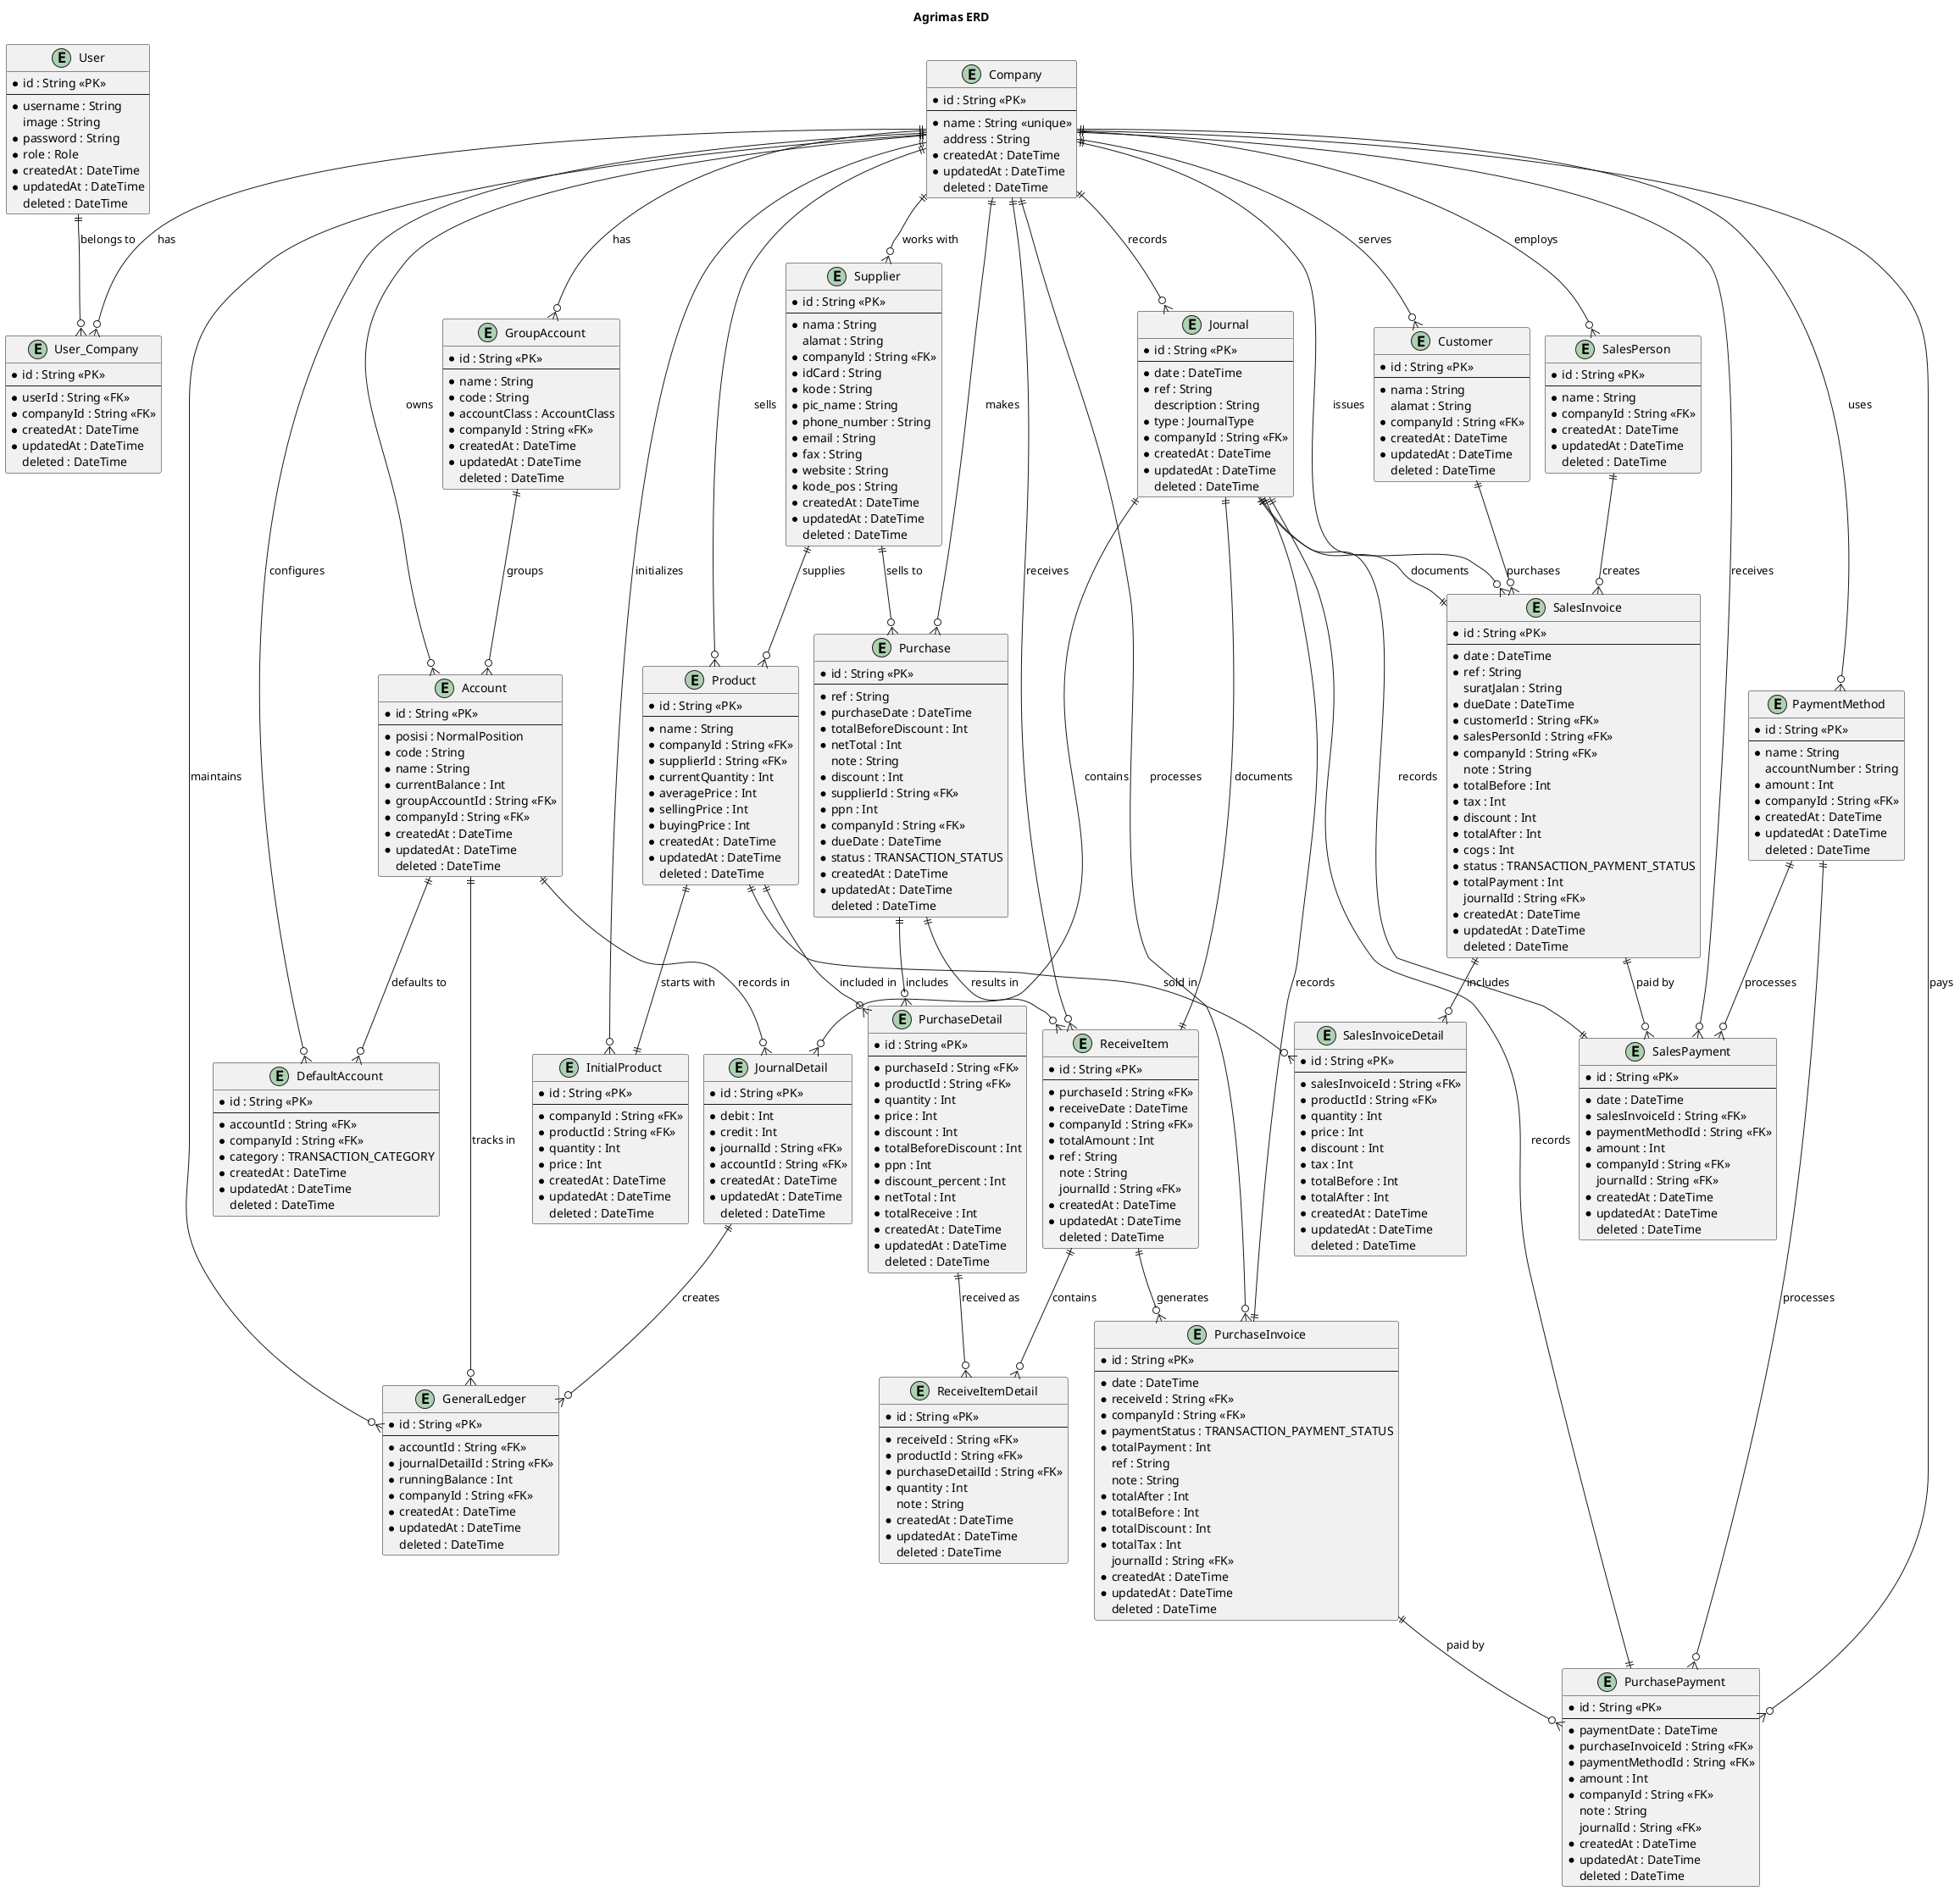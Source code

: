 @startuml Agrimas

skinparam TitleFontName Futura
skinparam DefaultFontName Futura

!pragma layout smetana

title Agrimas ERD

' Define entities
entity Company {
  * id : String <<PK>>
  --
  * name : String <<unique>>
  address : String
  * createdAt : DateTime
  * updatedAt : DateTime
  deleted : DateTime
}

entity User {
  * id : String <<PK>>
  --
  * username : String
  image : String
  * password : String
  * role : Role
  * createdAt : DateTime
  * updatedAt : DateTime
  deleted : DateTime
}

entity User_Company {
  * id : String <<PK>>
  --
  * userId : String <<FK>>
  * companyId : String <<FK>>
  * createdAt : DateTime
  * updatedAt : DateTime
  deleted : DateTime
}

entity GroupAccount {
  * id : String <<PK>>
  --
  * name : String
  * code : String
  * accountClass : AccountClass
  * companyId : String <<FK>>
  * createdAt : DateTime
  * updatedAt : DateTime
  deleted : DateTime
}

entity Account {
  * id : String <<PK>>
  --
  * posisi : NormalPosition
  * code : String
  * name : String
  * currentBalance : Int
  * groupAccountId : String <<FK>>
  * companyId : String <<FK>>
  * createdAt : DateTime
  * updatedAt : DateTime
  deleted : DateTime
}



entity Journal {
  * id : String <<PK>>
  --
  * date : DateTime
  * ref : String
  description : String
  * type : JournalType
  * companyId : String <<FK>>
  * createdAt : DateTime
  * updatedAt : DateTime
  deleted : DateTime
}

entity JournalDetail {
  * id : String <<PK>>
  --
  * debit : Int
  * credit : Int
  * journalId : String <<FK>>
  * accountId : String <<FK>>
  * createdAt : DateTime
  * updatedAt : DateTime
  deleted : DateTime
}

entity Supplier {
  * id : String <<PK>>
  --
  * nama : String
  alamat : String
  * companyId : String <<FK>>
  * idCard : String
  * kode : String
  * pic_name : String
  * phone_number : String
  * email : String
  * fax : String
  * website : String
  * kode_pos : String
  * createdAt : DateTime
  * updatedAt : DateTime
  deleted : DateTime
}

entity Customer {
  * id : String <<PK>>
  --
  * nama : String
  alamat : String
  * companyId : String <<FK>>
  * createdAt : DateTime
  * updatedAt : DateTime
  deleted : DateTime
}

entity Product {
  * id : String <<PK>>
  --
  * name : String
  * companyId : String <<FK>>
  * supplierId : String <<FK>>
  * currentQuantity : Int
  * averagePrice : Int
  * sellingPrice : Int
  * buyingPrice : Int
  * createdAt : DateTime
  * updatedAt : DateTime
  deleted : DateTime
}

entity InitialProduct {
  * id : String <<PK>>
  --
  * companyId : String <<FK>>
  * productId : String <<FK>>
  * quantity : Int
  * price : Int
  * createdAt : DateTime
  * updatedAt : DateTime
  deleted : DateTime
}

entity Purchase {
  * id : String <<PK>>
  --
  * ref : String
  * purchaseDate : DateTime
  * totalBeforeDiscount : Int
  * netTotal : Int
  note : String
  * discount : Int
  * supplierId : String <<FK>>
  * ppn : Int
  * companyId : String <<FK>>
  * dueDate : DateTime
  * status : TRANSACTION_STATUS
  * createdAt : DateTime
  * updatedAt : DateTime
  deleted : DateTime
}

entity PurchaseDetail {
  * id : String <<PK>>
  --
  * purchaseId : String <<FK>>
  * productId : String <<FK>>
  * quantity : Int
  * price : Int
  * discount : Int
  * totalBeforeDiscount : Int
  * ppn : Int
  * discount_percent : Int
  * netTotal : Int
  * totalReceive : Int
  * createdAt : DateTime
  * updatedAt : DateTime
  deleted : DateTime
}

entity ReceiveItem {
  * id : String <<PK>>
  --
  * purchaseId : String <<FK>>
  * receiveDate : DateTime
  * companyId : String <<FK>>
  * totalAmount : Int
  * ref : String
  note : String
  journalId : String <<FK>>
  * createdAt : DateTime
  * updatedAt : DateTime
  deleted : DateTime
}

entity ReceiveItemDetail {
  * id : String <<PK>>
  --
  * receiveId : String <<FK>>
  * productId : String <<FK>>
  * purchaseDetailId : String <<FK>>
  * quantity : Int
  note : String
  * createdAt : DateTime
  * updatedAt : DateTime
  deleted : DateTime
}

entity PurchaseInvoice {
  * id : String <<PK>>
  --
  * date : DateTime
  * receiveId : String <<FK>>
  * companyId : String <<FK>>
  * paymentStatus : TRANSACTION_PAYMENT_STATUS
  * totalPayment : Int
  ref : String
  note : String
  * totalAfter : Int
  * totalBefore : Int
  * totalDiscount : Int
  * totalTax : Int
  journalId : String <<FK>>
  * createdAt : DateTime
  * updatedAt : DateTime
  deleted : DateTime
}

entity PurchasePayment {
  * id : String <<PK>>
  --
  * paymentDate : DateTime
  * purchaseInvoiceId : String <<FK>>
  * paymentMethodId : String <<FK>>
  * amount : Int
  * companyId : String <<FK>>
  note : String
  journalId : String <<FK>>
  * createdAt : DateTime
  * updatedAt : DateTime
  deleted : DateTime
}

entity PaymentMethod {
  * id : String <<PK>>
  --
  * name : String
  accountNumber : String
  * amount : Int
  * companyId : String <<FK>>
  * createdAt : DateTime
  * updatedAt : DateTime
  deleted : DateTime
}

entity SalesInvoice {
  * id : String <<PK>>
  --
  * date : DateTime
  * ref : String
  suratJalan : String
  * dueDate : DateTime
  * customerId : String <<FK>>
  * salesPersonId : String <<FK>>
  * companyId : String <<FK>>
  note : String
  * totalBefore : Int
  * tax : Int
  * discount : Int
  * totalAfter : Int
  * cogs : Int
  * status : TRANSACTION_PAYMENT_STATUS
  * totalPayment : Int
  journalId : String <<FK>>
  * createdAt : DateTime
  * updatedAt : DateTime
  deleted : DateTime
}

entity SalesInvoiceDetail {
  * id : String <<PK>>
  --
  * salesInvoiceId : String <<FK>>
  * productId : String <<FK>>
  * quantity : Int
  * price : Int
  * discount : Int
  * tax : Int
  * totalBefore : Int
  * totalAfter : Int
  * createdAt : DateTime
  * updatedAt : DateTime
  deleted : DateTime
}

entity SalesPerson {
  * id : String <<PK>>
  --
  * name : String
  * companyId : String <<FK>>
  * createdAt : DateTime
  * updatedAt : DateTime
  deleted : DateTime
}

entity SalesPayment {
  * id : String <<PK>>
  --
  * date : DateTime
  * salesInvoiceId : String <<FK>>
  * paymentMethodId : String <<FK>>
  * amount : Int
  * companyId : String <<FK>>
  journalId : String <<FK>>
  * createdAt : DateTime
  * updatedAt : DateTime
  deleted : DateTime
}

entity DefaultAccount {
  * id : String <<PK>>
  --
  * accountId : String <<FK>>
  * companyId : String <<FK>>
  * category : TRANSACTION_CATEGORY
  * createdAt : DateTime
  * updatedAt : DateTime
  deleted : DateTime
}

entity GeneralLedger {
  * id : String <<PK>>
  --
  * accountId : String <<FK>>
  * journalDetailId : String <<FK>>
  * runningBalance : Int
  * companyId : String <<FK>>
  * createdAt : DateTime
  * updatedAt : DateTime
  deleted : DateTime
}

' Define relationships with verbs
Company ||--o{ User_Company : "has"
User ||--o{ User_Company : "belongs to"

Company ||--o{ GroupAccount : "has"
Company ||--o{ Account : "owns"
Company ||--o{ Journal : "records"
Company ||--o{ Supplier : "works with"
Company ||--o{ Customer : "serves"
Company ||--o{ Product : "sells"
Company ||--o{ InitialProduct : "initializes"
Company ||--o{ Purchase : "makes"
Company ||--o{ ReceiveItem : "receives"
Company ||--o{ PurchaseInvoice : "processes"
Company ||--o{ PurchasePayment : "pays"
Company ||--o{ PaymentMethod : "uses"
Company ||--o{ SalesInvoice : "issues"
Company ||--o{ SalesPerson : "employs"
Company ||--o{ SalesPayment : "receives"
Company ||--o{ DefaultAccount : "configures"
Company ||--o{ GeneralLedger : "maintains"

GroupAccount ||--o{ Account : "groups"
Account ||--o{ JournalDetail : "records in"
Account ||--o{ DefaultAccount : "defaults to"
Account ||--o{ GeneralLedger : "tracks in"

Journal ||--o{ JournalDetail : "contains"
Journal ||--|| ReceiveItem : "documents"
Journal ||--|| PurchaseInvoice : "records"
Journal ||--|| SalesInvoice : "documents"
Journal ||--|| SalesPayment : "records"
Journal ||--|| PurchasePayment : "records"

JournalDetail ||--o{ GeneralLedger : "creates"

Supplier ||--o{ Product : "supplies"
Supplier ||--o{ Purchase : "sells to"

Customer ||--o{ SalesInvoice : "purchases"

Product ||--|| InitialProduct : "starts with"
Product ||--o{ PurchaseDetail : "included in"
Product ||--o{ SalesInvoiceDetail : "sold in"

Purchase ||--o{ PurchaseDetail : "includes"
Purchase ||--o{ ReceiveItem : "results in"

PurchaseDetail ||--o{ ReceiveItemDetail : "received as"

ReceiveItem ||--o{ ReceiveItemDetail : "contains"
ReceiveItem ||--o{ PurchaseInvoice : "generates"

PurchaseInvoice ||--o{ PurchasePayment : "paid by"

PaymentMethod ||--o{ PurchasePayment : "processes"
PaymentMethod ||--o{ SalesPayment : "processes"

SalesPerson ||--o{ SalesInvoice : "creates"

SalesInvoice ||--o{ SalesInvoiceDetail : "includes"
SalesInvoice ||--o{ SalesPayment : "paid by"

@enduml
